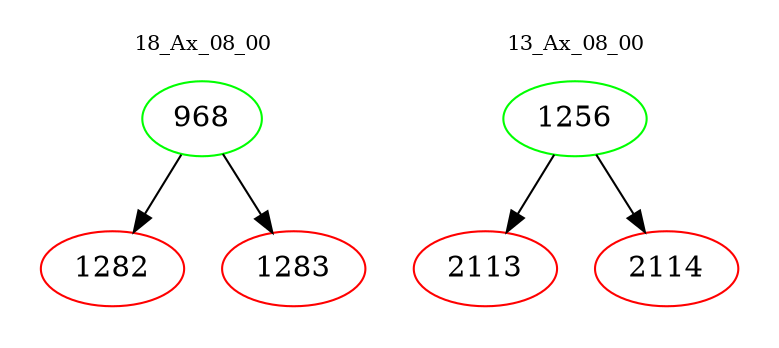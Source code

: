 digraph{
subgraph cluster_0 {
color = white
label = "18_Ax_08_00";
fontsize=10;
T0_968 [label="968", color="green"]
T0_968 -> T0_1282 [color="black"]
T0_1282 [label="1282", color="red"]
T0_968 -> T0_1283 [color="black"]
T0_1283 [label="1283", color="red"]
}
subgraph cluster_1 {
color = white
label = "13_Ax_08_00";
fontsize=10;
T1_1256 [label="1256", color="green"]
T1_1256 -> T1_2113 [color="black"]
T1_2113 [label="2113", color="red"]
T1_1256 -> T1_2114 [color="black"]
T1_2114 [label="2114", color="red"]
}
}
